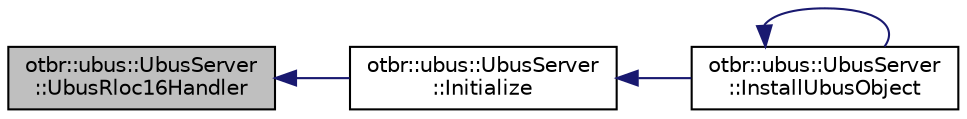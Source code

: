 digraph "otbr::ubus::UbusServer::UbusRloc16Handler"
{
  edge [fontname="Helvetica",fontsize="10",labelfontname="Helvetica",labelfontsize="10"];
  node [fontname="Helvetica",fontsize="10",shape=record];
  rankdir="LR";
  Node214 [label="otbr::ubus::UbusServer\l::UbusRloc16Handler",height=0.2,width=0.4,color="black", fillcolor="grey75", style="filled", fontcolor="black"];
  Node214 -> Node215 [dir="back",color="midnightblue",fontsize="10",style="solid",fontname="Helvetica"];
  Node215 [label="otbr::ubus::UbusServer\l::Initialize",height=0.2,width=0.4,color="black", fillcolor="white", style="filled",URL="$d9/dea/classotbr_1_1ubus_1_1UbusServer.html#aa3c91802e4dbe2451f35c3e7d40518b3",tooltip="Constructor. "];
  Node215 -> Node216 [dir="back",color="midnightblue",fontsize="10",style="solid",fontname="Helvetica"];
  Node216 [label="otbr::ubus::UbusServer\l::InstallUbusObject",height=0.2,width=0.4,color="black", fillcolor="white", style="filled",URL="$d9/dea/classotbr_1_1ubus_1_1UbusServer.html#abb193c3f5a1f79f28cfc3c979b2f7f2e",tooltip="This method install ubus object onto OpenWRT. "];
  Node216 -> Node216 [dir="back",color="midnightblue",fontsize="10",style="solid",fontname="Helvetica"];
}
